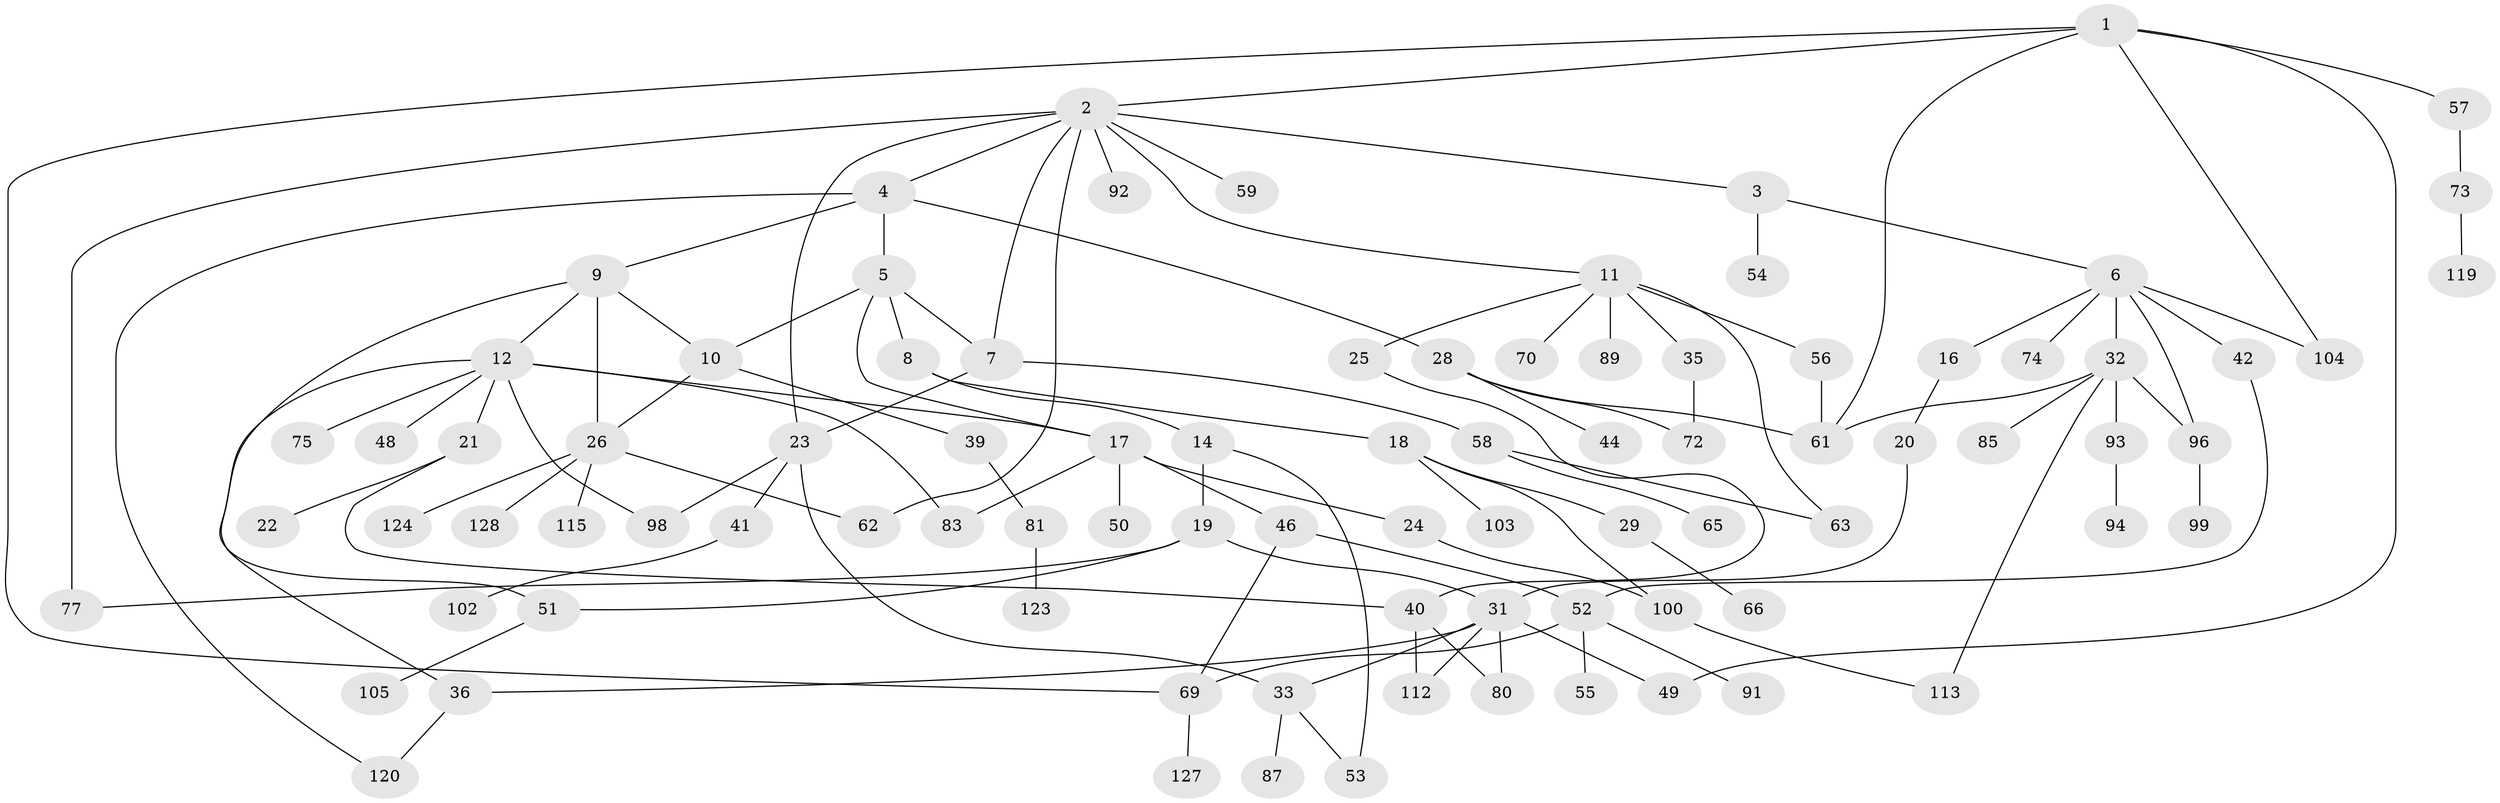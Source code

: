 // original degree distribution, {5: 0.046875, 11: 0.0078125, 3: 0.1953125, 6: 0.015625, 7: 0.0078125, 4: 0.1171875, 2: 0.3359375, 1: 0.2734375}
// Generated by graph-tools (version 1.1) at 2025/41/03/06/25 10:41:30]
// undirected, 88 vertices, 118 edges
graph export_dot {
graph [start="1"]
  node [color=gray90,style=filled];
  1 [super="+43"];
  2 [super="+47"];
  3;
  4 [super="+68"];
  5 [super="+60"];
  6 [super="+78"];
  7 [super="+27"];
  8 [super="+111"];
  9 [super="+107"];
  10 [super="+34"];
  11 [super="+15"];
  12 [super="+13"];
  14;
  16;
  17 [super="+116"];
  18 [super="+64"];
  19 [super="+37"];
  20;
  21 [super="+122"];
  22 [super="+45"];
  23 [super="+38"];
  24;
  25 [super="+30"];
  26 [super="+101"];
  28 [super="+76"];
  29;
  31 [super="+67"];
  32 [super="+71"];
  33 [super="+110"];
  35 [super="+86"];
  36 [super="+88"];
  39;
  40 [super="+97"];
  41 [super="+79"];
  42;
  44;
  46;
  48;
  49;
  50;
  51 [super="+90"];
  52 [super="+109"];
  53 [super="+114"];
  54;
  55;
  56;
  57;
  58 [super="+117"];
  59 [super="+118"];
  61;
  62;
  63;
  65 [super="+95"];
  66;
  69 [super="+108"];
  70;
  72 [super="+84"];
  73 [super="+82"];
  74;
  75;
  77 [super="+126"];
  80;
  81 [super="+121"];
  83;
  85;
  87;
  89 [super="+106"];
  91;
  92;
  93;
  94;
  96;
  98;
  99 [super="+125"];
  100;
  102;
  103;
  104;
  105;
  112;
  113;
  115;
  119;
  120;
  123;
  124;
  127;
  128;
  1 -- 2;
  1 -- 57;
  1 -- 61;
  1 -- 69;
  1 -- 104;
  1 -- 49;
  2 -- 3;
  2 -- 4;
  2 -- 7;
  2 -- 11;
  2 -- 23;
  2 -- 59;
  2 -- 62;
  2 -- 77;
  2 -- 92;
  3 -- 6;
  3 -- 54;
  4 -- 5;
  4 -- 9;
  4 -- 28;
  4 -- 120;
  5 -- 8;
  5 -- 10;
  5 -- 7;
  5 -- 17;
  6 -- 16;
  6 -- 32;
  6 -- 42;
  6 -- 74;
  6 -- 104;
  6 -- 96;
  7 -- 58;
  7 -- 23;
  8 -- 14;
  8 -- 18;
  9 -- 12;
  9 -- 26;
  9 -- 10;
  9 -- 51;
  10 -- 26;
  10 -- 39;
  11 -- 25;
  11 -- 63;
  11 -- 35;
  11 -- 70;
  11 -- 56;
  11 -- 89;
  12 -- 36;
  12 -- 48;
  12 -- 83;
  12 -- 98;
  12 -- 17;
  12 -- 75;
  12 -- 21;
  14 -- 19;
  14 -- 53;
  16 -- 20;
  17 -- 24;
  17 -- 46;
  17 -- 50;
  17 -- 83;
  18 -- 29;
  18 -- 100;
  18 -- 103;
  19 -- 31;
  19 -- 51;
  19 -- 77;
  20 -- 31;
  21 -- 22;
  21 -- 40;
  23 -- 98;
  23 -- 33;
  23 -- 41;
  24 -- 100;
  25 -- 40;
  26 -- 124;
  26 -- 128;
  26 -- 115;
  26 -- 62;
  28 -- 44;
  28 -- 72;
  28 -- 61;
  29 -- 66;
  31 -- 33;
  31 -- 36;
  31 -- 80;
  31 -- 49;
  31 -- 112;
  32 -- 85;
  32 -- 93;
  32 -- 61;
  32 -- 113;
  32 -- 96;
  33 -- 87;
  33 -- 53;
  35 -- 72;
  36 -- 120;
  39 -- 81;
  40 -- 112;
  40 -- 80;
  41 -- 102;
  42 -- 52;
  46 -- 52;
  46 -- 69;
  51 -- 105;
  52 -- 55;
  52 -- 91;
  52 -- 69;
  56 -- 61;
  57 -- 73;
  58 -- 65;
  58 -- 63;
  69 -- 127;
  73 -- 119;
  81 -- 123;
  93 -- 94;
  96 -- 99;
  100 -- 113;
}
